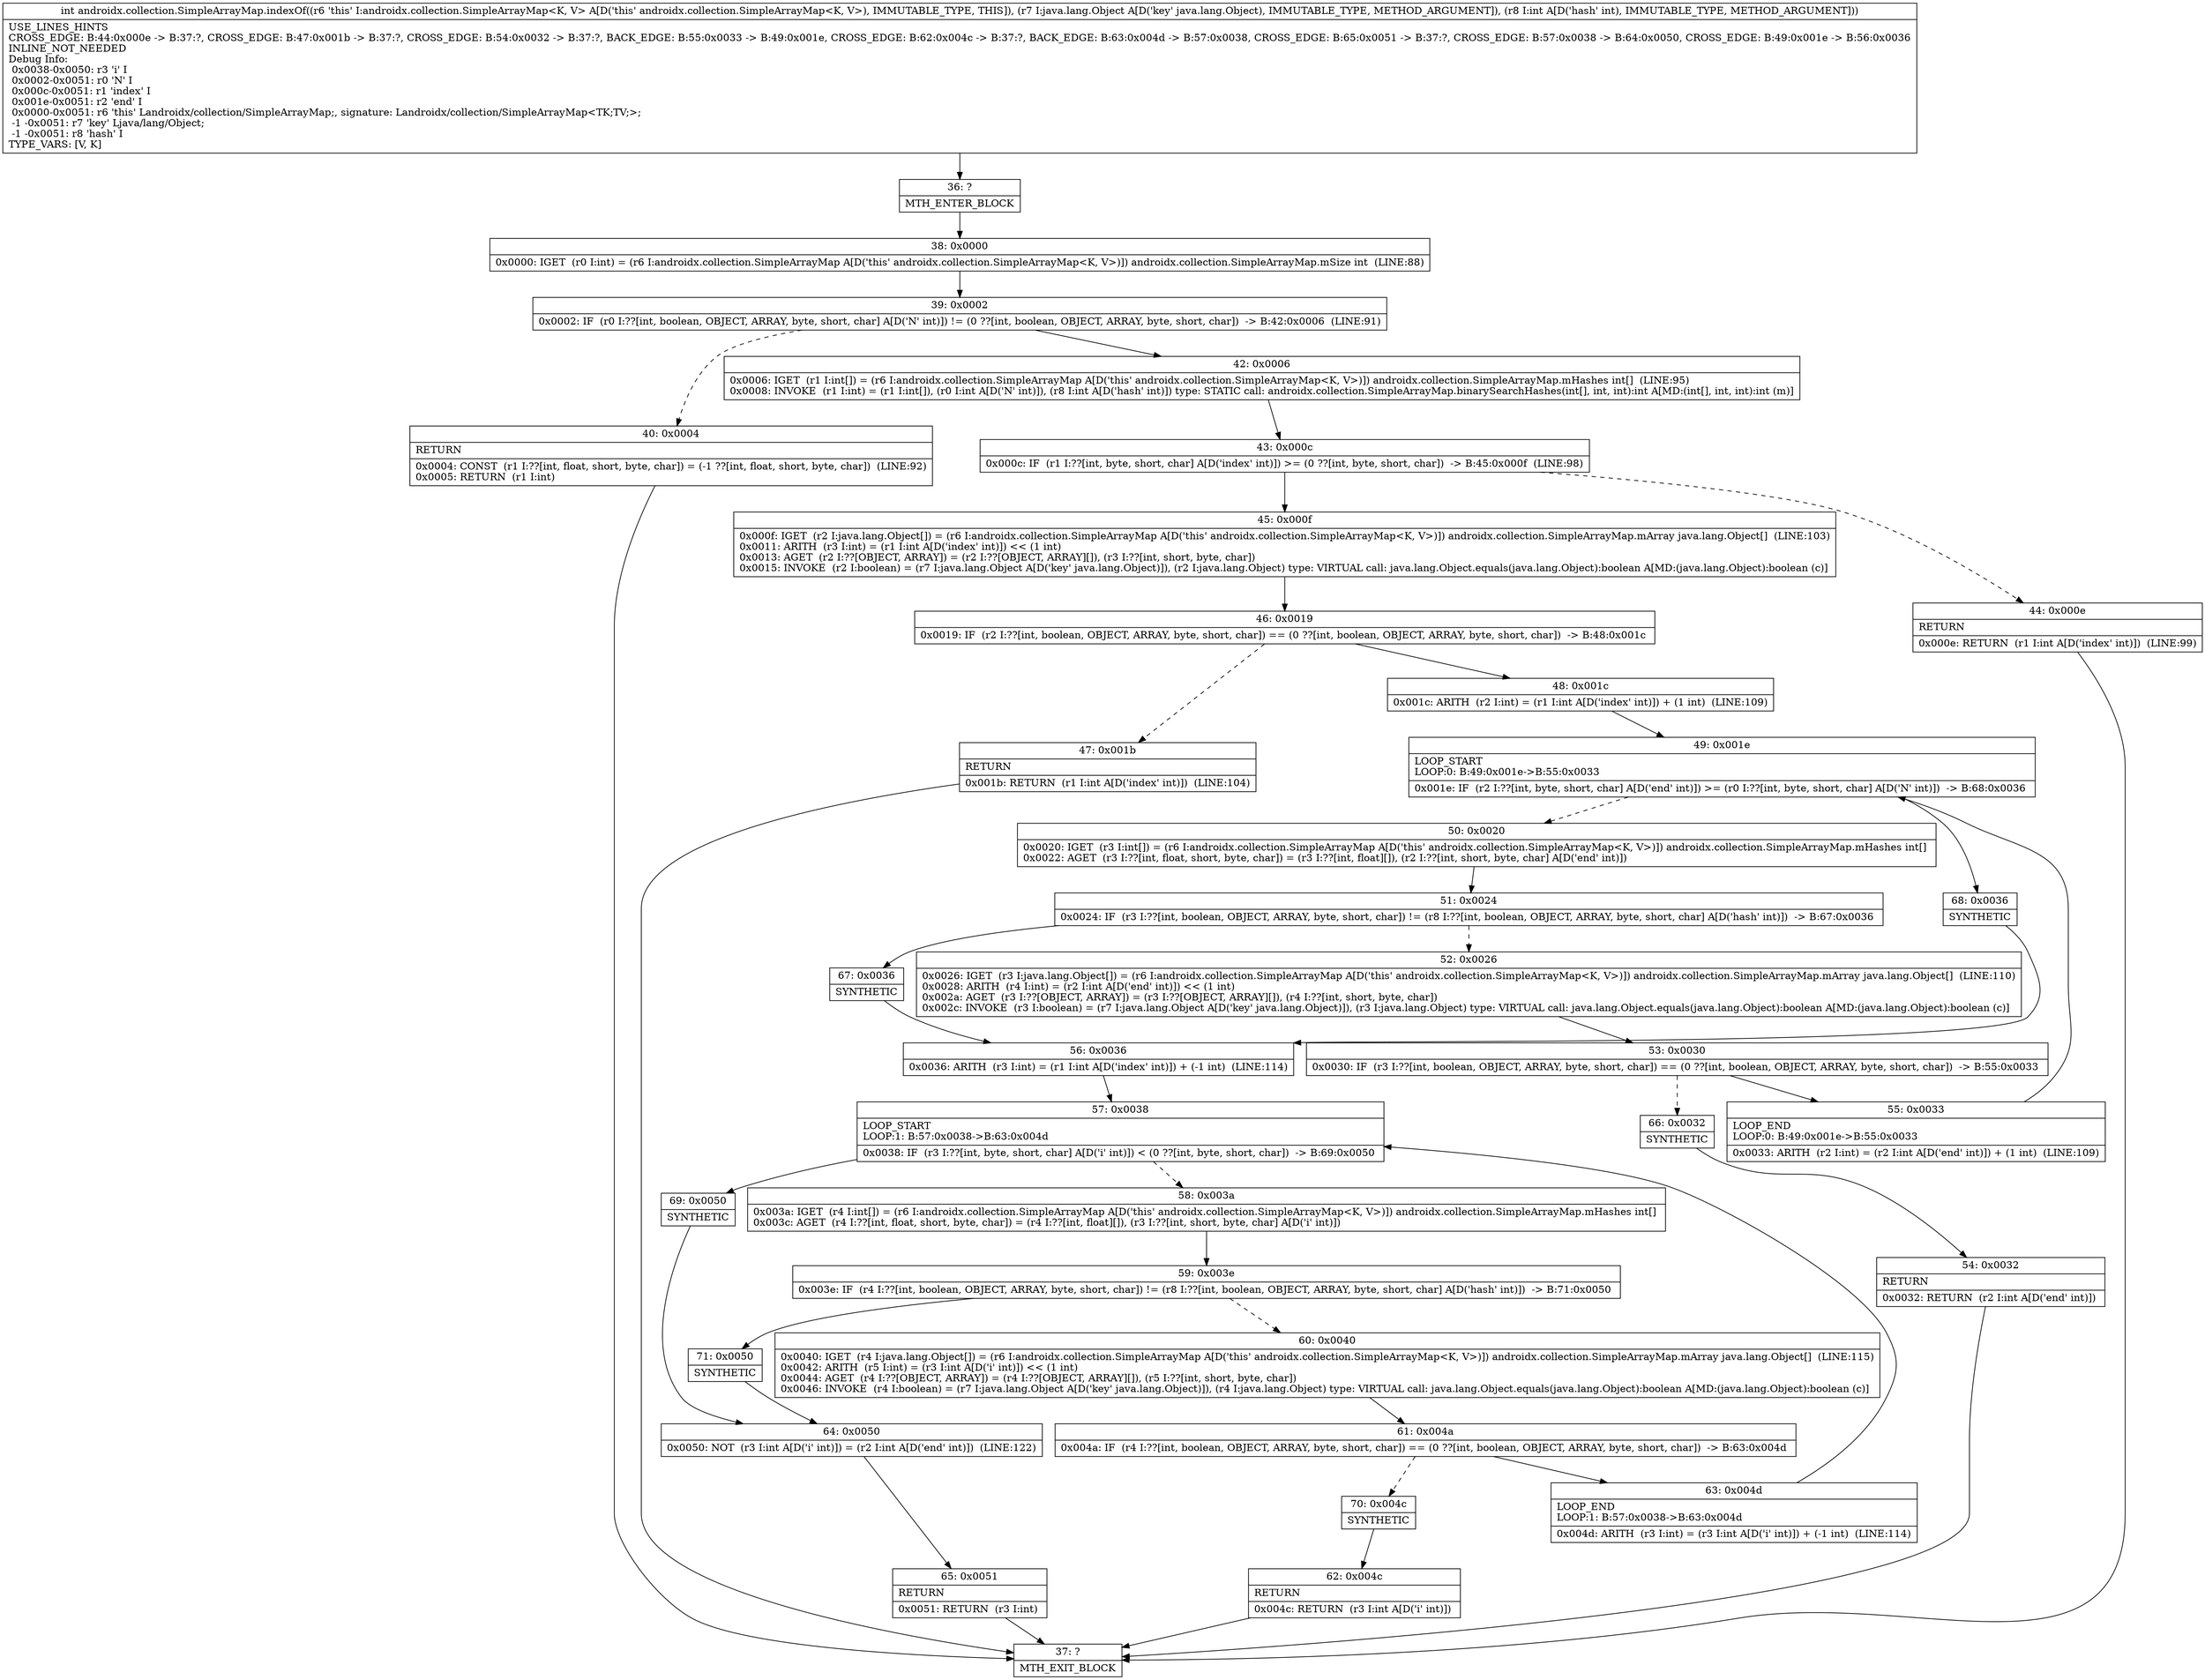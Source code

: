 digraph "CFG forandroidx.collection.SimpleArrayMap.indexOf(Ljava\/lang\/Object;I)I" {
Node_36 [shape=record,label="{36\:\ ?|MTH_ENTER_BLOCK\l}"];
Node_38 [shape=record,label="{38\:\ 0x0000|0x0000: IGET  (r0 I:int) = (r6 I:androidx.collection.SimpleArrayMap A[D('this' androidx.collection.SimpleArrayMap\<K, V\>)]) androidx.collection.SimpleArrayMap.mSize int  (LINE:88)\l}"];
Node_39 [shape=record,label="{39\:\ 0x0002|0x0002: IF  (r0 I:??[int, boolean, OBJECT, ARRAY, byte, short, char] A[D('N' int)]) != (0 ??[int, boolean, OBJECT, ARRAY, byte, short, char])  \-\> B:42:0x0006  (LINE:91)\l}"];
Node_40 [shape=record,label="{40\:\ 0x0004|RETURN\l|0x0004: CONST  (r1 I:??[int, float, short, byte, char]) = (\-1 ??[int, float, short, byte, char])  (LINE:92)\l0x0005: RETURN  (r1 I:int) \l}"];
Node_37 [shape=record,label="{37\:\ ?|MTH_EXIT_BLOCK\l}"];
Node_42 [shape=record,label="{42\:\ 0x0006|0x0006: IGET  (r1 I:int[]) = (r6 I:androidx.collection.SimpleArrayMap A[D('this' androidx.collection.SimpleArrayMap\<K, V\>)]) androidx.collection.SimpleArrayMap.mHashes int[]  (LINE:95)\l0x0008: INVOKE  (r1 I:int) = (r1 I:int[]), (r0 I:int A[D('N' int)]), (r8 I:int A[D('hash' int)]) type: STATIC call: androidx.collection.SimpleArrayMap.binarySearchHashes(int[], int, int):int A[MD:(int[], int, int):int (m)]\l}"];
Node_43 [shape=record,label="{43\:\ 0x000c|0x000c: IF  (r1 I:??[int, byte, short, char] A[D('index' int)]) \>= (0 ??[int, byte, short, char])  \-\> B:45:0x000f  (LINE:98)\l}"];
Node_44 [shape=record,label="{44\:\ 0x000e|RETURN\l|0x000e: RETURN  (r1 I:int A[D('index' int)])  (LINE:99)\l}"];
Node_45 [shape=record,label="{45\:\ 0x000f|0x000f: IGET  (r2 I:java.lang.Object[]) = (r6 I:androidx.collection.SimpleArrayMap A[D('this' androidx.collection.SimpleArrayMap\<K, V\>)]) androidx.collection.SimpleArrayMap.mArray java.lang.Object[]  (LINE:103)\l0x0011: ARITH  (r3 I:int) = (r1 I:int A[D('index' int)]) \<\< (1 int) \l0x0013: AGET  (r2 I:??[OBJECT, ARRAY]) = (r2 I:??[OBJECT, ARRAY][]), (r3 I:??[int, short, byte, char]) \l0x0015: INVOKE  (r2 I:boolean) = (r7 I:java.lang.Object A[D('key' java.lang.Object)]), (r2 I:java.lang.Object) type: VIRTUAL call: java.lang.Object.equals(java.lang.Object):boolean A[MD:(java.lang.Object):boolean (c)]\l}"];
Node_46 [shape=record,label="{46\:\ 0x0019|0x0019: IF  (r2 I:??[int, boolean, OBJECT, ARRAY, byte, short, char]) == (0 ??[int, boolean, OBJECT, ARRAY, byte, short, char])  \-\> B:48:0x001c \l}"];
Node_47 [shape=record,label="{47\:\ 0x001b|RETURN\l|0x001b: RETURN  (r1 I:int A[D('index' int)])  (LINE:104)\l}"];
Node_48 [shape=record,label="{48\:\ 0x001c|0x001c: ARITH  (r2 I:int) = (r1 I:int A[D('index' int)]) + (1 int)  (LINE:109)\l}"];
Node_49 [shape=record,label="{49\:\ 0x001e|LOOP_START\lLOOP:0: B:49:0x001e\-\>B:55:0x0033\l|0x001e: IF  (r2 I:??[int, byte, short, char] A[D('end' int)]) \>= (r0 I:??[int, byte, short, char] A[D('N' int)])  \-\> B:68:0x0036 \l}"];
Node_50 [shape=record,label="{50\:\ 0x0020|0x0020: IGET  (r3 I:int[]) = (r6 I:androidx.collection.SimpleArrayMap A[D('this' androidx.collection.SimpleArrayMap\<K, V\>)]) androidx.collection.SimpleArrayMap.mHashes int[] \l0x0022: AGET  (r3 I:??[int, float, short, byte, char]) = (r3 I:??[int, float][]), (r2 I:??[int, short, byte, char] A[D('end' int)]) \l}"];
Node_51 [shape=record,label="{51\:\ 0x0024|0x0024: IF  (r3 I:??[int, boolean, OBJECT, ARRAY, byte, short, char]) != (r8 I:??[int, boolean, OBJECT, ARRAY, byte, short, char] A[D('hash' int)])  \-\> B:67:0x0036 \l}"];
Node_52 [shape=record,label="{52\:\ 0x0026|0x0026: IGET  (r3 I:java.lang.Object[]) = (r6 I:androidx.collection.SimpleArrayMap A[D('this' androidx.collection.SimpleArrayMap\<K, V\>)]) androidx.collection.SimpleArrayMap.mArray java.lang.Object[]  (LINE:110)\l0x0028: ARITH  (r4 I:int) = (r2 I:int A[D('end' int)]) \<\< (1 int) \l0x002a: AGET  (r3 I:??[OBJECT, ARRAY]) = (r3 I:??[OBJECT, ARRAY][]), (r4 I:??[int, short, byte, char]) \l0x002c: INVOKE  (r3 I:boolean) = (r7 I:java.lang.Object A[D('key' java.lang.Object)]), (r3 I:java.lang.Object) type: VIRTUAL call: java.lang.Object.equals(java.lang.Object):boolean A[MD:(java.lang.Object):boolean (c)]\l}"];
Node_53 [shape=record,label="{53\:\ 0x0030|0x0030: IF  (r3 I:??[int, boolean, OBJECT, ARRAY, byte, short, char]) == (0 ??[int, boolean, OBJECT, ARRAY, byte, short, char])  \-\> B:55:0x0033 \l}"];
Node_55 [shape=record,label="{55\:\ 0x0033|LOOP_END\lLOOP:0: B:49:0x001e\-\>B:55:0x0033\l|0x0033: ARITH  (r2 I:int) = (r2 I:int A[D('end' int)]) + (1 int)  (LINE:109)\l}"];
Node_66 [shape=record,label="{66\:\ 0x0032|SYNTHETIC\l}"];
Node_54 [shape=record,label="{54\:\ 0x0032|RETURN\l|0x0032: RETURN  (r2 I:int A[D('end' int)]) \l}"];
Node_67 [shape=record,label="{67\:\ 0x0036|SYNTHETIC\l}"];
Node_56 [shape=record,label="{56\:\ 0x0036|0x0036: ARITH  (r3 I:int) = (r1 I:int A[D('index' int)]) + (\-1 int)  (LINE:114)\l}"];
Node_57 [shape=record,label="{57\:\ 0x0038|LOOP_START\lLOOP:1: B:57:0x0038\-\>B:63:0x004d\l|0x0038: IF  (r3 I:??[int, byte, short, char] A[D('i' int)]) \< (0 ??[int, byte, short, char])  \-\> B:69:0x0050 \l}"];
Node_58 [shape=record,label="{58\:\ 0x003a|0x003a: IGET  (r4 I:int[]) = (r6 I:androidx.collection.SimpleArrayMap A[D('this' androidx.collection.SimpleArrayMap\<K, V\>)]) androidx.collection.SimpleArrayMap.mHashes int[] \l0x003c: AGET  (r4 I:??[int, float, short, byte, char]) = (r4 I:??[int, float][]), (r3 I:??[int, short, byte, char] A[D('i' int)]) \l}"];
Node_59 [shape=record,label="{59\:\ 0x003e|0x003e: IF  (r4 I:??[int, boolean, OBJECT, ARRAY, byte, short, char]) != (r8 I:??[int, boolean, OBJECT, ARRAY, byte, short, char] A[D('hash' int)])  \-\> B:71:0x0050 \l}"];
Node_60 [shape=record,label="{60\:\ 0x0040|0x0040: IGET  (r4 I:java.lang.Object[]) = (r6 I:androidx.collection.SimpleArrayMap A[D('this' androidx.collection.SimpleArrayMap\<K, V\>)]) androidx.collection.SimpleArrayMap.mArray java.lang.Object[]  (LINE:115)\l0x0042: ARITH  (r5 I:int) = (r3 I:int A[D('i' int)]) \<\< (1 int) \l0x0044: AGET  (r4 I:??[OBJECT, ARRAY]) = (r4 I:??[OBJECT, ARRAY][]), (r5 I:??[int, short, byte, char]) \l0x0046: INVOKE  (r4 I:boolean) = (r7 I:java.lang.Object A[D('key' java.lang.Object)]), (r4 I:java.lang.Object) type: VIRTUAL call: java.lang.Object.equals(java.lang.Object):boolean A[MD:(java.lang.Object):boolean (c)]\l}"];
Node_61 [shape=record,label="{61\:\ 0x004a|0x004a: IF  (r4 I:??[int, boolean, OBJECT, ARRAY, byte, short, char]) == (0 ??[int, boolean, OBJECT, ARRAY, byte, short, char])  \-\> B:63:0x004d \l}"];
Node_63 [shape=record,label="{63\:\ 0x004d|LOOP_END\lLOOP:1: B:57:0x0038\-\>B:63:0x004d\l|0x004d: ARITH  (r3 I:int) = (r3 I:int A[D('i' int)]) + (\-1 int)  (LINE:114)\l}"];
Node_70 [shape=record,label="{70\:\ 0x004c|SYNTHETIC\l}"];
Node_62 [shape=record,label="{62\:\ 0x004c|RETURN\l|0x004c: RETURN  (r3 I:int A[D('i' int)]) \l}"];
Node_71 [shape=record,label="{71\:\ 0x0050|SYNTHETIC\l}"];
Node_64 [shape=record,label="{64\:\ 0x0050|0x0050: NOT  (r3 I:int A[D('i' int)]) = (r2 I:int A[D('end' int)])  (LINE:122)\l}"];
Node_65 [shape=record,label="{65\:\ 0x0051|RETURN\l|0x0051: RETURN  (r3 I:int) \l}"];
Node_69 [shape=record,label="{69\:\ 0x0050|SYNTHETIC\l}"];
Node_68 [shape=record,label="{68\:\ 0x0036|SYNTHETIC\l}"];
MethodNode[shape=record,label="{int androidx.collection.SimpleArrayMap.indexOf((r6 'this' I:androidx.collection.SimpleArrayMap\<K, V\> A[D('this' androidx.collection.SimpleArrayMap\<K, V\>), IMMUTABLE_TYPE, THIS]), (r7 I:java.lang.Object A[D('key' java.lang.Object), IMMUTABLE_TYPE, METHOD_ARGUMENT]), (r8 I:int A[D('hash' int), IMMUTABLE_TYPE, METHOD_ARGUMENT]))  | USE_LINES_HINTS\lCROSS_EDGE: B:44:0x000e \-\> B:37:?, CROSS_EDGE: B:47:0x001b \-\> B:37:?, CROSS_EDGE: B:54:0x0032 \-\> B:37:?, BACK_EDGE: B:55:0x0033 \-\> B:49:0x001e, CROSS_EDGE: B:62:0x004c \-\> B:37:?, BACK_EDGE: B:63:0x004d \-\> B:57:0x0038, CROSS_EDGE: B:65:0x0051 \-\> B:37:?, CROSS_EDGE: B:57:0x0038 \-\> B:64:0x0050, CROSS_EDGE: B:49:0x001e \-\> B:56:0x0036\lINLINE_NOT_NEEDED\lDebug Info:\l  0x0038\-0x0050: r3 'i' I\l  0x0002\-0x0051: r0 'N' I\l  0x000c\-0x0051: r1 'index' I\l  0x001e\-0x0051: r2 'end' I\l  0x0000\-0x0051: r6 'this' Landroidx\/collection\/SimpleArrayMap;, signature: Landroidx\/collection\/SimpleArrayMap\<TK;TV;\>;\l  \-1 \-0x0051: r7 'key' Ljava\/lang\/Object;\l  \-1 \-0x0051: r8 'hash' I\lTYPE_VARS: [V, K]\l}"];
MethodNode -> Node_36;Node_36 -> Node_38;
Node_38 -> Node_39;
Node_39 -> Node_40[style=dashed];
Node_39 -> Node_42;
Node_40 -> Node_37;
Node_42 -> Node_43;
Node_43 -> Node_44[style=dashed];
Node_43 -> Node_45;
Node_44 -> Node_37;
Node_45 -> Node_46;
Node_46 -> Node_47[style=dashed];
Node_46 -> Node_48;
Node_47 -> Node_37;
Node_48 -> Node_49;
Node_49 -> Node_50[style=dashed];
Node_49 -> Node_68;
Node_50 -> Node_51;
Node_51 -> Node_52[style=dashed];
Node_51 -> Node_67;
Node_52 -> Node_53;
Node_53 -> Node_55;
Node_53 -> Node_66[style=dashed];
Node_55 -> Node_49;
Node_66 -> Node_54;
Node_54 -> Node_37;
Node_67 -> Node_56;
Node_56 -> Node_57;
Node_57 -> Node_58[style=dashed];
Node_57 -> Node_69;
Node_58 -> Node_59;
Node_59 -> Node_60[style=dashed];
Node_59 -> Node_71;
Node_60 -> Node_61;
Node_61 -> Node_63;
Node_61 -> Node_70[style=dashed];
Node_63 -> Node_57;
Node_70 -> Node_62;
Node_62 -> Node_37;
Node_71 -> Node_64;
Node_64 -> Node_65;
Node_65 -> Node_37;
Node_69 -> Node_64;
Node_68 -> Node_56;
}

